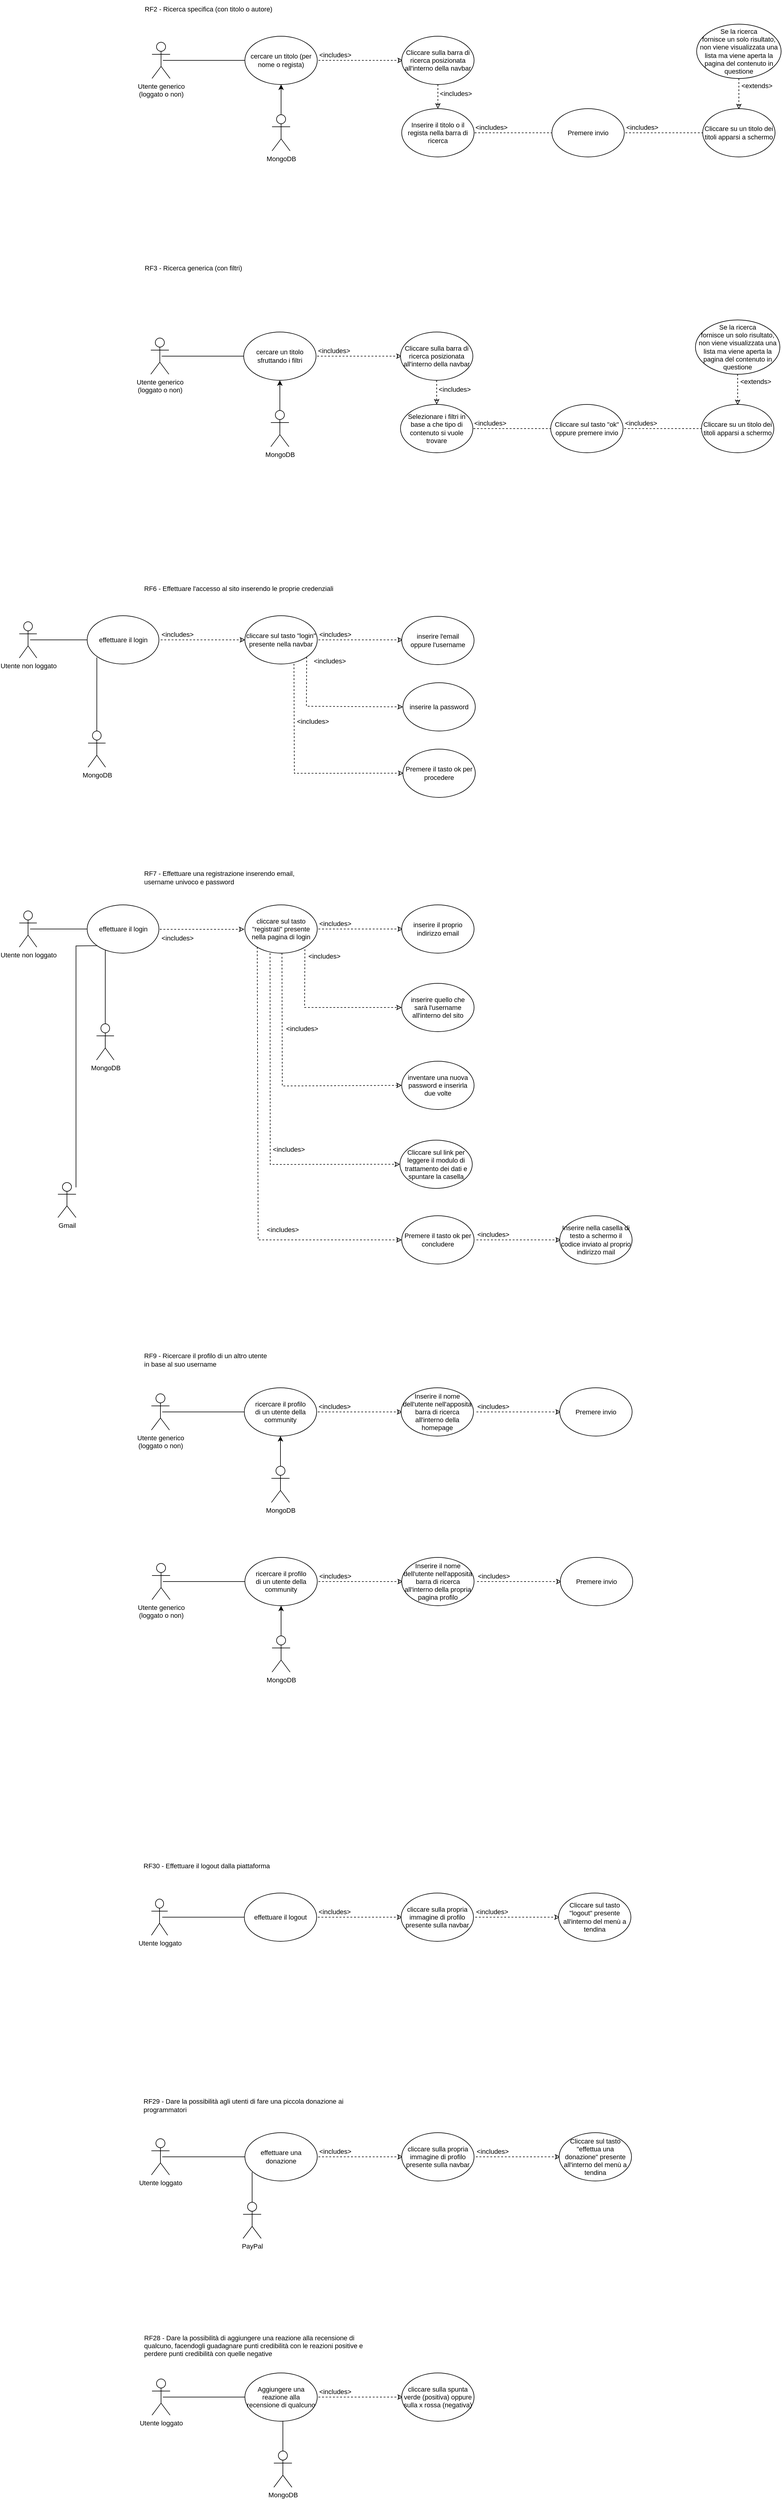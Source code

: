 <mxfile version="20.6.0" type="github">
  <diagram id="BzaeHkW2IxcMUpIrxkIE" name="Pagina-1">
    <mxGraphModel dx="3036" dy="794" grid="1" gridSize="10" guides="1" tooltips="1" connect="1" arrows="1" fold="1" page="1" pageScale="1" pageWidth="827" pageHeight="1169" math="0" shadow="0">
      <root>
        <mxCell id="0" />
        <mxCell id="1" parent="0" />
        <mxCell id="rFBbNZWab7Lw2liJQ4J3-1" value="Utente generico&lt;br&gt;(loggato o non)" style="shape=umlActor;verticalLabelPosition=bottom;verticalAlign=top;html=1;outlineConnect=0;fontSize=11;" parent="1" vertex="1">
          <mxGeometry x="-666" y="280" width="30" height="60" as="geometry" />
        </mxCell>
        <mxCell id="rFBbNZWab7Lw2liJQ4J3-2" value="RF2 - Ricerca specifica (con titolo o autore)" style="text;html=1;strokeColor=none;fillColor=none;align=left;verticalAlign=middle;whiteSpace=wrap;rounded=0;fontSize=11;" parent="1" vertex="1">
          <mxGeometry x="-680" y="210" width="280" height="30" as="geometry" />
        </mxCell>
        <mxCell id="rFBbNZWab7Lw2liJQ4J3-3" value="cercare un titolo (per nome o regista)" style="ellipse;whiteSpace=wrap;html=1;fontSize=11;" parent="1" vertex="1">
          <mxGeometry x="-512" y="270" width="120" height="80" as="geometry" />
        </mxCell>
        <mxCell id="rFBbNZWab7Lw2liJQ4J3-4" value="" style="endArrow=classic;dashed=1;html=1;rounded=0;fontSize=11;endFill=0;exitX=0.5;exitY=0.5;exitDx=0;exitDy=0;exitPerimeter=0;" parent="1" edge="1">
          <mxGeometry width="50" height="50" relative="1" as="geometry">
            <mxPoint x="-390" y="310" as="sourcePoint" />
            <mxPoint x="-250" y="310" as="targetPoint" />
          </mxGeometry>
        </mxCell>
        <mxCell id="rFBbNZWab7Lw2liJQ4J3-5" value="" style="endArrow=none;html=1;rounded=0;fontSize=11;entryX=0;entryY=0.5;entryDx=0;entryDy=0;endFill=0;" parent="1" target="rFBbNZWab7Lw2liJQ4J3-3" edge="1">
          <mxGeometry width="50" height="50" relative="1" as="geometry">
            <mxPoint x="-648" y="310" as="sourcePoint" />
            <mxPoint x="-528" y="310" as="targetPoint" />
          </mxGeometry>
        </mxCell>
        <mxCell id="rFBbNZWab7Lw2liJQ4J3-6" value="&amp;lt;includes&amp;gt;" style="text;html=1;strokeColor=none;fillColor=none;align=center;verticalAlign=middle;whiteSpace=wrap;rounded=0;fontSize=11;" parent="1" vertex="1">
          <mxGeometry x="-392" y="286" width="60" height="30" as="geometry" />
        </mxCell>
        <mxCell id="rFBbNZWab7Lw2liJQ4J3-7" value="Inserire il titolo o il regista nella barra di ricerca" style="ellipse;whiteSpace=wrap;html=1;fontSize=11;" parent="1" vertex="1">
          <mxGeometry x="-252" y="390" width="120" height="80" as="geometry" />
        </mxCell>
        <mxCell id="rFBbNZWab7Lw2liJQ4J3-9" value="RF3 - Ricerca generica (con filtri)" style="text;html=1;strokeColor=none;fillColor=none;align=left;verticalAlign=middle;whiteSpace=wrap;rounded=0;fontSize=11;" parent="1" vertex="1">
          <mxGeometry x="-680" y="639" width="280" height="30" as="geometry" />
        </mxCell>
        <mxCell id="rFBbNZWab7Lw2liJQ4J3-15" value="" style="endArrow=classic;dashed=1;html=1;rounded=0;fontSize=11;endFill=0;" parent="1" edge="1">
          <mxGeometry width="50" height="50" relative="1" as="geometry">
            <mxPoint x="307" y="340" as="sourcePoint" />
            <mxPoint x="307" y="391" as="targetPoint" />
          </mxGeometry>
        </mxCell>
        <mxCell id="rFBbNZWab7Lw2liJQ4J3-16" value="&amp;lt;extends&amp;gt;" style="text;html=1;strokeColor=none;fillColor=none;align=center;verticalAlign=middle;whiteSpace=wrap;rounded=0;fontSize=11;" parent="1" vertex="1">
          <mxGeometry x="307" y="337" width="60" height="30" as="geometry" />
        </mxCell>
        <mxCell id="rFBbNZWab7Lw2liJQ4J3-17" value="Se la ricerca&lt;br&gt;fornisce un solo risultato, non viene visualizzata una lista ma viene aperta la pagina del contenuto in&lt;br&gt;questione" style="ellipse;whiteSpace=wrap;html=1;fontSize=11;" parent="1" vertex="1">
          <mxGeometry x="237" y="250" width="140" height="90" as="geometry" />
        </mxCell>
        <mxCell id="uzrmkmoLNCfaZ5QYGX5--1" value="Utente non loggato" style="shape=umlActor;verticalLabelPosition=bottom;verticalAlign=top;html=1;outlineConnect=0;fontSize=11;" parent="1" vertex="1">
          <mxGeometry x="-886" y="1240" width="29" height="60" as="geometry" />
        </mxCell>
        <mxCell id="uzrmkmoLNCfaZ5QYGX5--2" value="RF6 - Effettuare l&#39;accesso al sito inserendo le proprie credenziali" style="text;html=1;strokeColor=none;fillColor=none;align=left;verticalAlign=middle;whiteSpace=wrap;rounded=0;fontSize=11;" parent="1" vertex="1">
          <mxGeometry x="-681" y="1170" width="381" height="30" as="geometry" />
        </mxCell>
        <mxCell id="uzrmkmoLNCfaZ5QYGX5--3" value="cliccare sul tasto &quot;login&quot; presente nella navbar" style="ellipse;whiteSpace=wrap;html=1;fontSize=11;" parent="1" vertex="1">
          <mxGeometry x="-512" y="1230" width="120" height="80" as="geometry" />
        </mxCell>
        <mxCell id="uzrmkmoLNCfaZ5QYGX5--4" value="" style="endArrow=classic;dashed=1;html=1;rounded=0;fontSize=11;endFill=0;exitX=0.5;exitY=0.5;exitDx=0;exitDy=0;exitPerimeter=0;" parent="1" edge="1">
          <mxGeometry width="50" height="50" relative="1" as="geometry">
            <mxPoint x="-390" y="1270.0" as="sourcePoint" />
            <mxPoint x="-250" y="1270.0" as="targetPoint" />
          </mxGeometry>
        </mxCell>
        <mxCell id="uzrmkmoLNCfaZ5QYGX5--5" value="" style="endArrow=none;html=1;rounded=0;fontSize=11;entryX=0;entryY=0.5;entryDx=0;entryDy=0;endFill=0;startArrow=none;" parent="1" edge="1" source="DiBtjp3Jt3tIyl4qhVfu-1">
          <mxGeometry width="50" height="50" relative="1" as="geometry">
            <mxPoint x="-868" y="1270.0" as="sourcePoint" />
            <mxPoint x="-732.0" y="1270" as="targetPoint" />
          </mxGeometry>
        </mxCell>
        <mxCell id="uzrmkmoLNCfaZ5QYGX5--6" value="&amp;lt;includes&amp;gt;" style="text;html=1;strokeColor=none;fillColor=none;align=center;verticalAlign=middle;whiteSpace=wrap;rounded=0;fontSize=11;" parent="1" vertex="1">
          <mxGeometry x="-392" y="1246" width="60" height="30" as="geometry" />
        </mxCell>
        <mxCell id="uzrmkmoLNCfaZ5QYGX5--7" value="inserire l&#39;email&lt;br&gt;oppure l&#39;username" style="ellipse;whiteSpace=wrap;html=1;fontSize=11;" parent="1" vertex="1">
          <mxGeometry x="-252" y="1231" width="120" height="80" as="geometry" />
        </mxCell>
        <mxCell id="uzrmkmoLNCfaZ5QYGX5--11" value="" style="endArrow=classic;dashed=1;html=1;rounded=0;fontSize=11;endFill=0;exitX=1;exitY=1;exitDx=0;exitDy=0;entryX=0;entryY=0.5;entryDx=0;entryDy=0;" parent="1" source="uzrmkmoLNCfaZ5QYGX5--3" target="uzrmkmoLNCfaZ5QYGX5--13" edge="1">
          <mxGeometry width="50" height="50" relative="1" as="geometry">
            <mxPoint x="-420" y="1364.0" as="sourcePoint" />
            <mxPoint x="-280" y="1364.0" as="targetPoint" />
            <Array as="points">
              <mxPoint x="-410" y="1380" />
            </Array>
          </mxGeometry>
        </mxCell>
        <mxCell id="uzrmkmoLNCfaZ5QYGX5--12" value="&amp;lt;includes&amp;gt;" style="text;html=1;strokeColor=none;fillColor=none;align=center;verticalAlign=middle;whiteSpace=wrap;rounded=0;fontSize=11;" parent="1" vertex="1">
          <mxGeometry x="-401" y="1290" width="60" height="30" as="geometry" />
        </mxCell>
        <mxCell id="uzrmkmoLNCfaZ5QYGX5--13" value="inserire la password" style="ellipse;whiteSpace=wrap;html=1;fontSize=11;" parent="1" vertex="1">
          <mxGeometry x="-250" y="1341" width="120" height="80" as="geometry" />
        </mxCell>
        <mxCell id="uzrmkmoLNCfaZ5QYGX5--16" value="RF7 - Effettuare una registrazione inserendo email, username univoco e password" style="text;html=1;strokeColor=none;fillColor=none;align=left;verticalAlign=middle;whiteSpace=wrap;rounded=0;fontSize=11;" parent="1" vertex="1">
          <mxGeometry x="-681" y="1649" width="272" height="30" as="geometry" />
        </mxCell>
        <mxCell id="uzrmkmoLNCfaZ5QYGX5--17" value="cliccare sul tasto &quot;registrati&quot; presente nella pagina di login" style="ellipse;whiteSpace=wrap;html=1;fontSize=11;" parent="1" vertex="1">
          <mxGeometry x="-512" y="1709" width="120" height="80" as="geometry" />
        </mxCell>
        <mxCell id="uzrmkmoLNCfaZ5QYGX5--18" value="" style="endArrow=classic;dashed=1;html=1;rounded=0;fontSize=11;endFill=0;exitX=0.5;exitY=0.5;exitDx=0;exitDy=0;exitPerimeter=0;" parent="1" edge="1">
          <mxGeometry width="50" height="50" relative="1" as="geometry">
            <mxPoint x="-390" y="1749.0" as="sourcePoint" />
            <mxPoint x="-250" y="1749.0" as="targetPoint" />
          </mxGeometry>
        </mxCell>
        <mxCell id="uzrmkmoLNCfaZ5QYGX5--20" value="&amp;lt;includes&amp;gt;" style="text;html=1;strokeColor=none;fillColor=none;align=center;verticalAlign=middle;whiteSpace=wrap;rounded=0;fontSize=11;" parent="1" vertex="1">
          <mxGeometry x="-392" y="1725" width="60" height="30" as="geometry" />
        </mxCell>
        <mxCell id="uzrmkmoLNCfaZ5QYGX5--21" value="inserire il proprio&lt;br&gt;indirizzo email" style="ellipse;whiteSpace=wrap;html=1;fontSize=11;" parent="1" vertex="1">
          <mxGeometry x="-252" y="1709" width="120" height="80" as="geometry" />
        </mxCell>
        <mxCell id="uzrmkmoLNCfaZ5QYGX5--22" value="" style="endArrow=classic;dashed=1;html=1;rounded=0;fontSize=11;endFill=0;exitX=0.829;exitY=0.921;exitDx=0;exitDy=0;entryX=0;entryY=0.5;entryDx=0;entryDy=0;exitPerimeter=0;" parent="1" source="uzrmkmoLNCfaZ5QYGX5--17" target="uzrmkmoLNCfaZ5QYGX5--24" edge="1">
          <mxGeometry width="50" height="50" relative="1" as="geometry">
            <mxPoint x="-420" y="1843.0" as="sourcePoint" />
            <mxPoint x="-280" y="1843.0" as="targetPoint" />
            <Array as="points">
              <mxPoint x="-413" y="1879" />
            </Array>
          </mxGeometry>
        </mxCell>
        <mxCell id="uzrmkmoLNCfaZ5QYGX5--23" value="&amp;lt;includes&amp;gt;" style="text;html=1;strokeColor=none;fillColor=none;align=center;verticalAlign=middle;whiteSpace=wrap;rounded=0;fontSize=11;" parent="1" vertex="1">
          <mxGeometry x="-410" y="1779" width="60" height="30" as="geometry" />
        </mxCell>
        <mxCell id="uzrmkmoLNCfaZ5QYGX5--24" value="inserire quello che&lt;br&gt;sarà l&#39;username&lt;br&gt;all&#39;interno del sito" style="ellipse;whiteSpace=wrap;html=1;fontSize=11;" parent="1" vertex="1">
          <mxGeometry x="-252" y="1839" width="120" height="80" as="geometry" />
        </mxCell>
        <mxCell id="uzrmkmoLNCfaZ5QYGX5--26" value="" style="endArrow=classic;dashed=1;html=1;rounded=0;fontSize=11;endFill=0;exitX=0.829;exitY=0.921;exitDx=0;exitDy=0;exitPerimeter=0;entryX=0;entryY=0.5;entryDx=0;entryDy=0;" parent="1" target="uzrmkmoLNCfaZ5QYGX5--28" edge="1">
          <mxGeometry width="50" height="50" relative="1" as="geometry">
            <mxPoint x="-450.52" y="1789.0" as="sourcePoint" />
            <mxPoint x="-252" y="2025" as="targetPoint" />
            <Array as="points">
              <mxPoint x="-450" y="2009" />
            </Array>
          </mxGeometry>
        </mxCell>
        <mxCell id="uzrmkmoLNCfaZ5QYGX5--27" value="&amp;lt;includes&amp;gt;" style="text;html=1;strokeColor=none;fillColor=none;align=center;verticalAlign=middle;whiteSpace=wrap;rounded=0;fontSize=11;" parent="1" vertex="1">
          <mxGeometry x="-447" y="1899" width="60" height="30" as="geometry" />
        </mxCell>
        <mxCell id="uzrmkmoLNCfaZ5QYGX5--28" value="inventare una nuova&lt;br&gt;password e inserirla&lt;br&gt;due volte" style="ellipse;whiteSpace=wrap;html=1;fontSize=11;" parent="1" vertex="1">
          <mxGeometry x="-252" y="1968" width="120" height="80" as="geometry" />
        </mxCell>
        <mxCell id="uzrmkmoLNCfaZ5QYGX5--29" value="" style="endArrow=classic;dashed=1;html=1;rounded=0;fontSize=11;endFill=0;exitX=0.829;exitY=0.921;exitDx=0;exitDy=0;exitPerimeter=0;entryX=0;entryY=0.5;entryDx=0;entryDy=0;" parent="1" target="uzrmkmoLNCfaZ5QYGX5--31" edge="1">
          <mxGeometry width="50" height="50" relative="1" as="geometry">
            <mxPoint x="-491.52" y="1779.0" as="sourcePoint" />
            <mxPoint x="-252" y="2145" as="targetPoint" />
            <Array as="points">
              <mxPoint x="-490" y="2264" />
            </Array>
          </mxGeometry>
        </mxCell>
        <mxCell id="uzrmkmoLNCfaZ5QYGX5--30" value="&amp;lt;includes&amp;gt;" style="text;html=1;strokeColor=none;fillColor=none;align=center;verticalAlign=middle;whiteSpace=wrap;rounded=0;fontSize=11;" parent="1" vertex="1">
          <mxGeometry x="-479" y="2232" width="60" height="30" as="geometry" />
        </mxCell>
        <mxCell id="uzrmkmoLNCfaZ5QYGX5--31" value="Premere il tasto ok per concludere" style="ellipse;whiteSpace=wrap;html=1;fontSize=11;" parent="1" vertex="1">
          <mxGeometry x="-252" y="2224" width="120" height="80" as="geometry" />
        </mxCell>
        <mxCell id="uzrmkmoLNCfaZ5QYGX5--78" value="Utente generico&lt;br&gt;(loggato o non)" style="shape=umlActor;verticalLabelPosition=bottom;verticalAlign=top;html=1;outlineConnect=0;fontSize=11;" parent="1" vertex="1">
          <mxGeometry x="-667" y="2519" width="30" height="60" as="geometry" />
        </mxCell>
        <mxCell id="uzrmkmoLNCfaZ5QYGX5--79" value="RF9 - Ricercare il profilo di un altro utente&lt;br&gt;in base al suo username" style="text;html=1;strokeColor=none;fillColor=none;align=left;verticalAlign=middle;whiteSpace=wrap;rounded=0;fontSize=11;" parent="1" vertex="1">
          <mxGeometry x="-681" y="2448" width="280" height="30" as="geometry" />
        </mxCell>
        <mxCell id="uzrmkmoLNCfaZ5QYGX5--80" value="ricercare il profilo&lt;br&gt;di un utente della&lt;br&gt;community" style="ellipse;whiteSpace=wrap;html=1;fontSize=11;" parent="1" vertex="1">
          <mxGeometry x="-513" y="2509" width="120" height="80" as="geometry" />
        </mxCell>
        <mxCell id="uzrmkmoLNCfaZ5QYGX5--81" value="" style="endArrow=classic;dashed=1;html=1;rounded=0;fontSize=11;endFill=0;exitX=0.5;exitY=0.5;exitDx=0;exitDy=0;exitPerimeter=0;" parent="1" edge="1">
          <mxGeometry width="50" height="50" relative="1" as="geometry">
            <mxPoint x="-391" y="2549" as="sourcePoint" />
            <mxPoint x="-251" y="2549" as="targetPoint" />
          </mxGeometry>
        </mxCell>
        <mxCell id="uzrmkmoLNCfaZ5QYGX5--82" value="" style="endArrow=none;html=1;rounded=0;fontSize=11;entryX=0;entryY=0.5;entryDx=0;entryDy=0;endFill=0;" parent="1" target="uzrmkmoLNCfaZ5QYGX5--80" edge="1">
          <mxGeometry width="50" height="50" relative="1" as="geometry">
            <mxPoint x="-649" y="2549" as="sourcePoint" />
            <mxPoint x="-529" y="2549" as="targetPoint" />
          </mxGeometry>
        </mxCell>
        <mxCell id="uzrmkmoLNCfaZ5QYGX5--83" value="&amp;lt;includes&amp;gt;" style="text;html=1;strokeColor=none;fillColor=none;align=center;verticalAlign=middle;whiteSpace=wrap;rounded=0;fontSize=11;" parent="1" vertex="1">
          <mxGeometry x="-393" y="2525" width="60" height="30" as="geometry" />
        </mxCell>
        <mxCell id="uzrmkmoLNCfaZ5QYGX5--84" value="Inserire il nome&lt;br&gt;dell&#39;utente nell&#39;apposita barra di ricerca all&#39;interno della homepage" style="ellipse;whiteSpace=wrap;html=1;fontSize=11;" parent="1" vertex="1">
          <mxGeometry x="-253" y="2509" width="120" height="80" as="geometry" />
        </mxCell>
        <mxCell id="C8PdjClwqBsb0L9fgQ4Y-1" value="Utente loggato" style="shape=umlActor;verticalLabelPosition=bottom;verticalAlign=top;html=1;outlineConnect=0;fontSize=11;" parent="1" vertex="1">
          <mxGeometry x="-667" y="3356" width="27" height="60" as="geometry" />
        </mxCell>
        <mxCell id="C8PdjClwqBsb0L9fgQ4Y-2" value="RF30 - Effettuare il logout dalla piattaforma" style="text;html=1;strokeColor=none;fillColor=none;align=left;verticalAlign=middle;whiteSpace=wrap;rounded=0;fontSize=11;" parent="1" vertex="1">
          <mxGeometry x="-682" y="3286" width="381" height="30" as="geometry" />
        </mxCell>
        <mxCell id="C8PdjClwqBsb0L9fgQ4Y-3" value="effettuare il logout" style="ellipse;whiteSpace=wrap;html=1;fontSize=11;" parent="1" vertex="1">
          <mxGeometry x="-513" y="3346" width="120" height="80" as="geometry" />
        </mxCell>
        <mxCell id="C8PdjClwqBsb0L9fgQ4Y-4" value="" style="endArrow=classic;dashed=1;html=1;rounded=0;fontSize=11;endFill=0;exitX=0.5;exitY=0.5;exitDx=0;exitDy=0;exitPerimeter=0;" parent="1" edge="1">
          <mxGeometry width="50" height="50" relative="1" as="geometry">
            <mxPoint x="-391" y="3386" as="sourcePoint" />
            <mxPoint x="-251" y="3386" as="targetPoint" />
          </mxGeometry>
        </mxCell>
        <mxCell id="C8PdjClwqBsb0L9fgQ4Y-5" value="" style="endArrow=none;html=1;rounded=0;fontSize=11;entryX=0;entryY=0.5;entryDx=0;entryDy=0;endFill=0;" parent="1" target="C8PdjClwqBsb0L9fgQ4Y-3" edge="1">
          <mxGeometry width="50" height="50" relative="1" as="geometry">
            <mxPoint x="-649" y="3386" as="sourcePoint" />
            <mxPoint x="-529" y="3386" as="targetPoint" />
          </mxGeometry>
        </mxCell>
        <mxCell id="C8PdjClwqBsb0L9fgQ4Y-6" value="&amp;lt;includes&amp;gt;" style="text;html=1;strokeColor=none;fillColor=none;align=center;verticalAlign=middle;whiteSpace=wrap;rounded=0;fontSize=11;" parent="1" vertex="1">
          <mxGeometry x="-393" y="3362" width="60" height="30" as="geometry" />
        </mxCell>
        <mxCell id="C8PdjClwqBsb0L9fgQ4Y-7" value="cliccare sulla propria immagine di profilo presente sulla navbar" style="ellipse;whiteSpace=wrap;html=1;fontSize=11;" parent="1" vertex="1">
          <mxGeometry x="-253" y="3346" width="120" height="80" as="geometry" />
        </mxCell>
        <mxCell id="C8PdjClwqBsb0L9fgQ4Y-11" value="Utente loggato" style="shape=umlActor;verticalLabelPosition=bottom;verticalAlign=top;html=1;outlineConnect=0;fontSize=11;" parent="1" vertex="1">
          <mxGeometry x="-667" y="3753" width="30" height="60" as="geometry" />
        </mxCell>
        <mxCell id="C8PdjClwqBsb0L9fgQ4Y-12" value="RF29 - Dare la possibilità agli utenti di fare una piccola donazione ai programmatori" style="text;html=1;strokeColor=none;fillColor=none;align=left;verticalAlign=middle;whiteSpace=wrap;rounded=0;fontSize=11;" parent="1" vertex="1">
          <mxGeometry x="-682" y="3683" width="381" height="30" as="geometry" />
        </mxCell>
        <mxCell id="C8PdjClwqBsb0L9fgQ4Y-15" value="" style="endArrow=none;html=1;rounded=0;fontSize=11;entryX=0;entryY=0.5;entryDx=0;entryDy=0;endFill=0;" parent="1" edge="1">
          <mxGeometry width="50" height="50" relative="1" as="geometry">
            <mxPoint x="-649" y="3783" as="sourcePoint" />
            <mxPoint x="-513.0" y="3783" as="targetPoint" />
          </mxGeometry>
        </mxCell>
        <mxCell id="C8PdjClwqBsb0L9fgQ4Y-21" value="Utente loggato" style="shape=umlActor;verticalLabelPosition=bottom;verticalAlign=top;html=1;outlineConnect=0;fontSize=11;" parent="1" vertex="1">
          <mxGeometry x="-666" y="4151" width="30" height="60" as="geometry" />
        </mxCell>
        <mxCell id="C8PdjClwqBsb0L9fgQ4Y-22" value="RF28 - Dare la possibilità di aggiungere una reazione alla recensione di qualcuno, facendogli guadagnare punti credibilità con le reazioni positive e perdere punti credibilità con quelle negative" style="text;html=1;strokeColor=none;fillColor=none;align=left;verticalAlign=middle;whiteSpace=wrap;rounded=0;fontSize=11;" parent="1" vertex="1">
          <mxGeometry x="-681" y="4081" width="381" height="30" as="geometry" />
        </mxCell>
        <mxCell id="C8PdjClwqBsb0L9fgQ4Y-23" value="Aggiungere una reazione alla recensione di qualcuno" style="ellipse;whiteSpace=wrap;html=1;fontSize=11;" parent="1" vertex="1">
          <mxGeometry x="-512" y="4141" width="120" height="80" as="geometry" />
        </mxCell>
        <mxCell id="C8PdjClwqBsb0L9fgQ4Y-24" value="" style="endArrow=classic;dashed=1;html=1;rounded=0;fontSize=11;endFill=0;exitX=0.5;exitY=0.5;exitDx=0;exitDy=0;exitPerimeter=0;" parent="1" edge="1">
          <mxGeometry width="50" height="50" relative="1" as="geometry">
            <mxPoint x="-390" y="4181" as="sourcePoint" />
            <mxPoint x="-250" y="4181" as="targetPoint" />
          </mxGeometry>
        </mxCell>
        <mxCell id="C8PdjClwqBsb0L9fgQ4Y-25" value="" style="endArrow=none;html=1;rounded=0;fontSize=11;entryX=0;entryY=0.5;entryDx=0;entryDy=0;endFill=0;" parent="1" target="C8PdjClwqBsb0L9fgQ4Y-23" edge="1">
          <mxGeometry width="50" height="50" relative="1" as="geometry">
            <mxPoint x="-648" y="4181" as="sourcePoint" />
            <mxPoint x="-528" y="4181" as="targetPoint" />
          </mxGeometry>
        </mxCell>
        <mxCell id="C8PdjClwqBsb0L9fgQ4Y-26" value="&amp;lt;includes&amp;gt;" style="text;html=1;strokeColor=none;fillColor=none;align=center;verticalAlign=middle;whiteSpace=wrap;rounded=0;fontSize=11;" parent="1" vertex="1">
          <mxGeometry x="-392" y="4157" width="60" height="30" as="geometry" />
        </mxCell>
        <mxCell id="C8PdjClwqBsb0L9fgQ4Y-27" value="cliccare sulla spunta verde (positiva) oppure sulla x rossa (negativa)" style="ellipse;whiteSpace=wrap;html=1;fontSize=11;" parent="1" vertex="1">
          <mxGeometry x="-252" y="4141" width="120" height="80" as="geometry" />
        </mxCell>
        <mxCell id="C8PdjClwqBsb0L9fgQ4Y-31" value="MongoDB" style="shape=umlActor;verticalLabelPosition=bottom;verticalAlign=top;html=1;outlineConnect=0;fontSize=11;" parent="1" vertex="1">
          <mxGeometry x="-467" y="400" width="30" height="60" as="geometry" />
        </mxCell>
        <mxCell id="C8PdjClwqBsb0L9fgQ4Y-32" value="" style="endArrow=classic;html=1;rounded=0;fontSize=11;entryX=0.5;entryY=1;entryDx=0;entryDy=0;exitX=0.5;exitY=0;exitDx=0;exitDy=0;exitPerimeter=0;" parent="1" source="C8PdjClwqBsb0L9fgQ4Y-31" target="rFBbNZWab7Lw2liJQ4J3-3" edge="1">
          <mxGeometry width="50" height="50" relative="1" as="geometry">
            <mxPoint x="-478" y="440" as="sourcePoint" />
            <mxPoint x="-620" y="440" as="targetPoint" />
          </mxGeometry>
        </mxCell>
        <mxCell id="C8PdjClwqBsb0L9fgQ4Y-37" value="MongoDB" style="shape=umlActor;verticalLabelPosition=bottom;verticalAlign=top;html=1;outlineConnect=0;fontSize=11;" parent="1" vertex="1">
          <mxGeometry x="-772" y="1421" width="29" height="60" as="geometry" />
        </mxCell>
        <mxCell id="C8PdjClwqBsb0L9fgQ4Y-38" value="" style="endArrow=none;html=1;rounded=0;fontSize=11;entryX=0;entryY=1;entryDx=0;entryDy=0;exitX=0.5;exitY=0;exitDx=0;exitDy=0;exitPerimeter=0;endFill=0;" parent="1" source="C8PdjClwqBsb0L9fgQ4Y-37" edge="1">
          <mxGeometry width="50" height="50" relative="1" as="geometry">
            <mxPoint x="-782" y="1479" as="sourcePoint" />
            <mxPoint x="-757.426" y="1299.284" as="targetPoint" />
          </mxGeometry>
        </mxCell>
        <mxCell id="C8PdjClwqBsb0L9fgQ4Y-42" value="MongoDB" style="shape=umlActor;verticalLabelPosition=bottom;verticalAlign=top;html=1;outlineConnect=0;fontSize=11;" parent="1" vertex="1">
          <mxGeometry x="-468" y="2639" width="30" height="60" as="geometry" />
        </mxCell>
        <mxCell id="C8PdjClwqBsb0L9fgQ4Y-43" value="" style="endArrow=classic;html=1;rounded=0;fontSize=11;entryX=0.5;entryY=1;entryDx=0;entryDy=0;exitX=0.5;exitY=0;exitDx=0;exitDy=0;exitPerimeter=0;" parent="1" source="C8PdjClwqBsb0L9fgQ4Y-42" edge="1">
          <mxGeometry width="50" height="50" relative="1" as="geometry">
            <mxPoint x="-479" y="2679" as="sourcePoint" />
            <mxPoint x="-453" y="2589" as="targetPoint" />
          </mxGeometry>
        </mxCell>
        <mxCell id="C8PdjClwqBsb0L9fgQ4Y-44" value="PayPal" style="shape=umlActor;verticalLabelPosition=bottom;verticalAlign=top;html=1;outlineConnect=0;fontSize=11;" parent="1" vertex="1">
          <mxGeometry x="-515" y="3858.2" width="30" height="60" as="geometry" />
        </mxCell>
        <mxCell id="C8PdjClwqBsb0L9fgQ4Y-45" value="" style="endArrow=none;html=1;rounded=0;fontSize=11;entryX=0.5;entryY=1;entryDx=0;entryDy=0;exitX=0.5;exitY=0;exitDx=0;exitDy=0;exitPerimeter=0;endFill=0;" parent="1" source="C8PdjClwqBsb0L9fgQ4Y-44" edge="1">
          <mxGeometry width="50" height="50" relative="1" as="geometry">
            <mxPoint x="-526" y="3898.2" as="sourcePoint" />
            <mxPoint x="-500" y="3808.2" as="targetPoint" />
          </mxGeometry>
        </mxCell>
        <mxCell id="C8PdjClwqBsb0L9fgQ4Y-46" value="MongoDB" style="shape=umlActor;verticalLabelPosition=bottom;verticalAlign=top;html=1;outlineConnect=0;fontSize=11;" parent="1" vertex="1">
          <mxGeometry x="-464" y="4270.41" width="30" height="60" as="geometry" />
        </mxCell>
        <mxCell id="C8PdjClwqBsb0L9fgQ4Y-47" value="" style="endArrow=none;html=1;rounded=0;fontSize=11;entryX=0.5;entryY=1;entryDx=0;entryDy=0;exitX=0.5;exitY=0;exitDx=0;exitDy=0;exitPerimeter=0;endFill=0;" parent="1" source="C8PdjClwqBsb0L9fgQ4Y-46" edge="1">
          <mxGeometry width="50" height="50" relative="1" as="geometry">
            <mxPoint x="-475" y="4310.41" as="sourcePoint" />
            <mxPoint x="-449" y="4220.41" as="targetPoint" />
          </mxGeometry>
        </mxCell>
        <mxCell id="nuLkHb1vCM5k8XnKJxcg-2" value="" style="endArrow=classic;dashed=1;html=1;rounded=0;fontSize=11;endFill=0;exitX=0.5;exitY=0.5;exitDx=0;exitDy=0;exitPerimeter=0;" parent="1" edge="1">
          <mxGeometry width="50" height="50" relative="1" as="geometry">
            <mxPoint x="-131" y="430" as="sourcePoint" />
            <mxPoint x="9" y="430" as="targetPoint" />
          </mxGeometry>
        </mxCell>
        <mxCell id="nuLkHb1vCM5k8XnKJxcg-3" value="&amp;lt;includes&amp;gt;" style="text;html=1;strokeColor=none;fillColor=none;align=center;verticalAlign=middle;whiteSpace=wrap;rounded=0;fontSize=11;" parent="1" vertex="1">
          <mxGeometry x="-133" y="406" width="60" height="30" as="geometry" />
        </mxCell>
        <mxCell id="nuLkHb1vCM5k8XnKJxcg-4" value="Premere invio" style="ellipse;whiteSpace=wrap;html=1;fontSize=11;" parent="1" vertex="1">
          <mxGeometry x="-3" y="390" width="120" height="80" as="geometry" />
        </mxCell>
        <mxCell id="nuLkHb1vCM5k8XnKJxcg-5" value="Cliccare sulla barra di ricerca posizionata all&#39;interno della navbar" style="ellipse;whiteSpace=wrap;html=1;fontSize=11;" parent="1" vertex="1">
          <mxGeometry x="-252" y="270" width="120" height="80" as="geometry" />
        </mxCell>
        <mxCell id="nuLkHb1vCM5k8XnKJxcg-6" value="" style="endArrow=classic;dashed=1;html=1;rounded=0;fontSize=11;endFill=0;exitX=0.5;exitY=1;exitDx=0;exitDy=0;entryX=0.5;entryY=0;entryDx=0;entryDy=0;" parent="1" source="nuLkHb1vCM5k8XnKJxcg-5" target="rFBbNZWab7Lw2liJQ4J3-7" edge="1">
          <mxGeometry width="50" height="50" relative="1" as="geometry">
            <mxPoint x="-127" y="309" as="sourcePoint" />
            <mxPoint x="13" y="309" as="targetPoint" />
          </mxGeometry>
        </mxCell>
        <mxCell id="nuLkHb1vCM5k8XnKJxcg-7" value="&amp;lt;includes&amp;gt;" style="text;html=1;strokeColor=none;fillColor=none;align=center;verticalAlign=middle;whiteSpace=wrap;rounded=0;fontSize=11;" parent="1" vertex="1">
          <mxGeometry x="-192" y="350" width="60" height="30" as="geometry" />
        </mxCell>
        <mxCell id="nuLkHb1vCM5k8XnKJxcg-8" value="" style="endArrow=classic;dashed=1;html=1;rounded=0;fontSize=11;endFill=0;exitX=0.5;exitY=0.5;exitDx=0;exitDy=0;exitPerimeter=0;" parent="1" edge="1">
          <mxGeometry width="50" height="50" relative="1" as="geometry">
            <mxPoint x="119" y="430" as="sourcePoint" />
            <mxPoint x="259" y="430" as="targetPoint" />
          </mxGeometry>
        </mxCell>
        <mxCell id="nuLkHb1vCM5k8XnKJxcg-9" value="&amp;lt;includes&amp;gt;" style="text;html=1;strokeColor=none;fillColor=none;align=center;verticalAlign=middle;whiteSpace=wrap;rounded=0;fontSize=11;" parent="1" vertex="1">
          <mxGeometry x="117" y="406" width="60" height="30" as="geometry" />
        </mxCell>
        <mxCell id="nuLkHb1vCM5k8XnKJxcg-10" value="Cliccare su un titolo dei titoli apparsi a schermo" style="ellipse;whiteSpace=wrap;html=1;fontSize=11;" parent="1" vertex="1">
          <mxGeometry x="247" y="390" width="120" height="80" as="geometry" />
        </mxCell>
        <mxCell id="nuLkHb1vCM5k8XnKJxcg-11" value="Utente generico&lt;br&gt;(loggato o non)" style="shape=umlActor;verticalLabelPosition=bottom;verticalAlign=top;html=1;outlineConnect=0;fontSize=11;" parent="1" vertex="1">
          <mxGeometry x="-668" y="770" width="30" height="60" as="geometry" />
        </mxCell>
        <mxCell id="nuLkHb1vCM5k8XnKJxcg-13" value="cercare un titolo sfruttando i filtri" style="ellipse;whiteSpace=wrap;html=1;fontSize=11;" parent="1" vertex="1">
          <mxGeometry x="-514" y="760" width="120" height="80" as="geometry" />
        </mxCell>
        <mxCell id="nuLkHb1vCM5k8XnKJxcg-14" value="" style="endArrow=classic;dashed=1;html=1;rounded=0;fontSize=11;endFill=0;exitX=0.5;exitY=0.5;exitDx=0;exitDy=0;exitPerimeter=0;" parent="1" edge="1">
          <mxGeometry width="50" height="50" relative="1" as="geometry">
            <mxPoint x="-392" y="800" as="sourcePoint" />
            <mxPoint x="-252" y="800" as="targetPoint" />
          </mxGeometry>
        </mxCell>
        <mxCell id="nuLkHb1vCM5k8XnKJxcg-15" value="" style="endArrow=none;html=1;rounded=0;fontSize=11;entryX=0;entryY=0.5;entryDx=0;entryDy=0;endFill=0;" parent="1" target="nuLkHb1vCM5k8XnKJxcg-13" edge="1">
          <mxGeometry width="50" height="50" relative="1" as="geometry">
            <mxPoint x="-650" y="800" as="sourcePoint" />
            <mxPoint x="-530" y="800" as="targetPoint" />
          </mxGeometry>
        </mxCell>
        <mxCell id="nuLkHb1vCM5k8XnKJxcg-16" value="&amp;lt;includes&amp;gt;" style="text;html=1;strokeColor=none;fillColor=none;align=center;verticalAlign=middle;whiteSpace=wrap;rounded=0;fontSize=11;" parent="1" vertex="1">
          <mxGeometry x="-394" y="776" width="60" height="30" as="geometry" />
        </mxCell>
        <mxCell id="nuLkHb1vCM5k8XnKJxcg-17" value="Selezionare i filtri in base a che tipo di contenuto si vuole trovare" style="ellipse;whiteSpace=wrap;html=1;fontSize=11;" parent="1" vertex="1">
          <mxGeometry x="-254" y="880" width="120" height="80" as="geometry" />
        </mxCell>
        <mxCell id="nuLkHb1vCM5k8XnKJxcg-18" value="" style="endArrow=classic;dashed=1;html=1;rounded=0;fontSize=11;endFill=0;" parent="1" edge="1">
          <mxGeometry width="50" height="50" relative="1" as="geometry">
            <mxPoint x="305" y="830" as="sourcePoint" />
            <mxPoint x="305" y="881" as="targetPoint" />
          </mxGeometry>
        </mxCell>
        <mxCell id="nuLkHb1vCM5k8XnKJxcg-19" value="&amp;lt;extends&amp;gt;" style="text;html=1;strokeColor=none;fillColor=none;align=center;verticalAlign=middle;whiteSpace=wrap;rounded=0;fontSize=11;" parent="1" vertex="1">
          <mxGeometry x="305" y="827" width="60" height="30" as="geometry" />
        </mxCell>
        <mxCell id="nuLkHb1vCM5k8XnKJxcg-20" value="Se la ricerca&lt;br&gt;fornisce un solo risultato, non viene visualizzata una lista ma viene aperta la pagina del contenuto in&lt;br&gt;questione" style="ellipse;whiteSpace=wrap;html=1;fontSize=11;" parent="1" vertex="1">
          <mxGeometry x="235" y="740" width="140" height="90" as="geometry" />
        </mxCell>
        <mxCell id="nuLkHb1vCM5k8XnKJxcg-21" value="MongoDB" style="shape=umlActor;verticalLabelPosition=bottom;verticalAlign=top;html=1;outlineConnect=0;fontSize=11;" parent="1" vertex="1">
          <mxGeometry x="-469" y="890" width="30" height="60" as="geometry" />
        </mxCell>
        <mxCell id="nuLkHb1vCM5k8XnKJxcg-22" value="" style="endArrow=classic;html=1;rounded=0;fontSize=11;entryX=0.5;entryY=1;entryDx=0;entryDy=0;exitX=0.5;exitY=0;exitDx=0;exitDy=0;exitPerimeter=0;" parent="1" source="nuLkHb1vCM5k8XnKJxcg-21" target="nuLkHb1vCM5k8XnKJxcg-13" edge="1">
          <mxGeometry width="50" height="50" relative="1" as="geometry">
            <mxPoint x="-480" y="930" as="sourcePoint" />
            <mxPoint x="-622" y="930" as="targetPoint" />
          </mxGeometry>
        </mxCell>
        <mxCell id="nuLkHb1vCM5k8XnKJxcg-23" value="" style="endArrow=classic;dashed=1;html=1;rounded=0;fontSize=11;endFill=0;exitX=0.5;exitY=0.5;exitDx=0;exitDy=0;exitPerimeter=0;" parent="1" edge="1">
          <mxGeometry width="50" height="50" relative="1" as="geometry">
            <mxPoint x="-133" y="920" as="sourcePoint" />
            <mxPoint x="7" y="920" as="targetPoint" />
          </mxGeometry>
        </mxCell>
        <mxCell id="nuLkHb1vCM5k8XnKJxcg-24" value="&amp;lt;includes&amp;gt;" style="text;html=1;strokeColor=none;fillColor=none;align=center;verticalAlign=middle;whiteSpace=wrap;rounded=0;fontSize=11;" parent="1" vertex="1">
          <mxGeometry x="-135" y="896" width="60" height="30" as="geometry" />
        </mxCell>
        <mxCell id="nuLkHb1vCM5k8XnKJxcg-25" value="Cliccare sul tasto &quot;ok&quot; oppure premere invio" style="ellipse;whiteSpace=wrap;html=1;fontSize=11;" parent="1" vertex="1">
          <mxGeometry x="-5" y="880" width="120" height="80" as="geometry" />
        </mxCell>
        <mxCell id="nuLkHb1vCM5k8XnKJxcg-26" value="Cliccare sulla barra di ricerca posizionata all&#39;interno della navbar" style="ellipse;whiteSpace=wrap;html=1;fontSize=11;" parent="1" vertex="1">
          <mxGeometry x="-254" y="760" width="120" height="80" as="geometry" />
        </mxCell>
        <mxCell id="nuLkHb1vCM5k8XnKJxcg-27" value="" style="endArrow=classic;dashed=1;html=1;rounded=0;fontSize=11;endFill=0;exitX=0.5;exitY=1;exitDx=0;exitDy=0;entryX=0.5;entryY=0;entryDx=0;entryDy=0;" parent="1" source="nuLkHb1vCM5k8XnKJxcg-26" target="nuLkHb1vCM5k8XnKJxcg-17" edge="1">
          <mxGeometry width="50" height="50" relative="1" as="geometry">
            <mxPoint x="-129" y="799" as="sourcePoint" />
            <mxPoint x="11" y="799" as="targetPoint" />
          </mxGeometry>
        </mxCell>
        <mxCell id="nuLkHb1vCM5k8XnKJxcg-28" value="&amp;lt;includes&amp;gt;" style="text;html=1;strokeColor=none;fillColor=none;align=center;verticalAlign=middle;whiteSpace=wrap;rounded=0;fontSize=11;" parent="1" vertex="1">
          <mxGeometry x="-194" y="840" width="60" height="30" as="geometry" />
        </mxCell>
        <mxCell id="nuLkHb1vCM5k8XnKJxcg-29" value="" style="endArrow=classic;dashed=1;html=1;rounded=0;fontSize=11;endFill=0;exitX=0.5;exitY=0.5;exitDx=0;exitDy=0;exitPerimeter=0;" parent="1" edge="1">
          <mxGeometry width="50" height="50" relative="1" as="geometry">
            <mxPoint x="117" y="920" as="sourcePoint" />
            <mxPoint x="257" y="920" as="targetPoint" />
          </mxGeometry>
        </mxCell>
        <mxCell id="nuLkHb1vCM5k8XnKJxcg-30" value="&amp;lt;includes&amp;gt;" style="text;html=1;strokeColor=none;fillColor=none;align=center;verticalAlign=middle;whiteSpace=wrap;rounded=0;fontSize=11;" parent="1" vertex="1">
          <mxGeometry x="115" y="896" width="60" height="30" as="geometry" />
        </mxCell>
        <mxCell id="nuLkHb1vCM5k8XnKJxcg-31" value="Cliccare su un titolo dei titoli apparsi a schermo" style="ellipse;whiteSpace=wrap;html=1;fontSize=11;" parent="1" vertex="1">
          <mxGeometry x="245" y="880" width="120" height="80" as="geometry" />
        </mxCell>
        <mxCell id="nuLkHb1vCM5k8XnKJxcg-32" value="Premere il tasto ok per procedere" style="ellipse;whiteSpace=wrap;html=1;fontSize=11;" parent="1" vertex="1">
          <mxGeometry x="-250" y="1451" width="120" height="80" as="geometry" />
        </mxCell>
        <mxCell id="nuLkHb1vCM5k8XnKJxcg-33" value="" style="endArrow=classic;dashed=1;html=1;rounded=0;fontSize=11;endFill=0;exitX=0.678;exitY=0.995;exitDx=0;exitDy=0;entryX=0;entryY=0.5;entryDx=0;entryDy=0;exitPerimeter=0;" parent="1" source="uzrmkmoLNCfaZ5QYGX5--3" edge="1">
          <mxGeometry width="50" height="50" relative="1" as="geometry">
            <mxPoint x="-408.574" y="1409.144" as="sourcePoint" />
            <mxPoint x="-249.0" y="1490.86" as="targetPoint" />
            <Array as="points">
              <mxPoint x="-430" y="1491" />
            </Array>
          </mxGeometry>
        </mxCell>
        <mxCell id="nuLkHb1vCM5k8XnKJxcg-35" value="&amp;lt;includes&amp;gt;" style="text;html=1;strokeColor=none;fillColor=none;align=center;verticalAlign=middle;whiteSpace=wrap;rounded=0;fontSize=11;" parent="1" vertex="1">
          <mxGeometry x="-429" y="1390" width="60" height="30" as="geometry" />
        </mxCell>
        <mxCell id="nuLkHb1vCM5k8XnKJxcg-36" value="Cliccare sul link per leggere il modulo di trattamento dei dati e spuntare la casella" style="ellipse;whiteSpace=wrap;html=1;fontSize=11;" parent="1" vertex="1">
          <mxGeometry x="-255" y="2098.72" width="120" height="80" as="geometry" />
        </mxCell>
        <mxCell id="nuLkHb1vCM5k8XnKJxcg-37" value="" style="endArrow=classic;dashed=1;html=1;rounded=0;fontSize=11;endFill=0;exitX=0.829;exitY=0.921;exitDx=0;exitDy=0;exitPerimeter=0;entryX=0;entryY=0.5;entryDx=0;entryDy=0;" parent="1" target="nuLkHb1vCM5k8XnKJxcg-36" edge="1">
          <mxGeometry width="50" height="50" relative="1" as="geometry">
            <mxPoint x="-470.26" y="1789" as="sourcePoint" />
            <mxPoint x="-271.74" y="2008" as="targetPoint" />
            <Array as="points">
              <mxPoint x="-470" y="2139" />
            </Array>
          </mxGeometry>
        </mxCell>
        <mxCell id="nuLkHb1vCM5k8XnKJxcg-38" value="&amp;lt;includes&amp;gt;" style="text;html=1;strokeColor=none;fillColor=none;align=center;verticalAlign=middle;whiteSpace=wrap;rounded=0;fontSize=11;" parent="1" vertex="1">
          <mxGeometry x="-469" y="2098.72" width="60" height="30" as="geometry" />
        </mxCell>
        <mxCell id="nuLkHb1vCM5k8XnKJxcg-41" value="" style="endArrow=classic;dashed=1;html=1;rounded=0;fontSize=11;endFill=0;exitX=0.5;exitY=0.5;exitDx=0;exitDy=0;exitPerimeter=0;" parent="1" edge="1">
          <mxGeometry width="50" height="50" relative="1" as="geometry">
            <mxPoint x="-128" y="2264" as="sourcePoint" />
            <mxPoint x="12" y="2264" as="targetPoint" />
          </mxGeometry>
        </mxCell>
        <mxCell id="nuLkHb1vCM5k8XnKJxcg-42" value="&amp;lt;includes&amp;gt;" style="text;html=1;strokeColor=none;fillColor=none;align=center;verticalAlign=middle;whiteSpace=wrap;rounded=0;fontSize=11;" parent="1" vertex="1">
          <mxGeometry x="-130" y="2240" width="60" height="30" as="geometry" />
        </mxCell>
        <mxCell id="nuLkHb1vCM5k8XnKJxcg-43" value="Inserire nella casella di testo a schermo il codice inviato al proprio indirizzo mail" style="ellipse;whiteSpace=wrap;html=1;fontSize=11;" parent="1" vertex="1">
          <mxGeometry x="10" y="2224" width="120" height="80" as="geometry" />
        </mxCell>
        <mxCell id="nuLkHb1vCM5k8XnKJxcg-44" value="" style="endArrow=classic;dashed=1;html=1;rounded=0;fontSize=11;endFill=0;exitX=0.5;exitY=0.5;exitDx=0;exitDy=0;exitPerimeter=0;" parent="1" edge="1">
          <mxGeometry width="50" height="50" relative="1" as="geometry">
            <mxPoint x="-128" y="2549.0" as="sourcePoint" />
            <mxPoint x="12" y="2549.0" as="targetPoint" />
          </mxGeometry>
        </mxCell>
        <mxCell id="nuLkHb1vCM5k8XnKJxcg-45" value="&amp;lt;includes&amp;gt;" style="text;html=1;strokeColor=none;fillColor=none;align=center;verticalAlign=middle;whiteSpace=wrap;rounded=0;fontSize=11;" parent="1" vertex="1">
          <mxGeometry x="-130" y="2525" width="60" height="30" as="geometry" />
        </mxCell>
        <mxCell id="nuLkHb1vCM5k8XnKJxcg-46" value="Premere invio" style="ellipse;whiteSpace=wrap;html=1;fontSize=11;" parent="1" vertex="1">
          <mxGeometry x="10" y="2509" width="120" height="80" as="geometry" />
        </mxCell>
        <mxCell id="nuLkHb1vCM5k8XnKJxcg-47" value="Utente generico&lt;br&gt;(loggato o non)" style="shape=umlActor;verticalLabelPosition=bottom;verticalAlign=top;html=1;outlineConnect=0;fontSize=11;" parent="1" vertex="1">
          <mxGeometry x="-666" y="2800" width="30" height="60" as="geometry" />
        </mxCell>
        <mxCell id="nuLkHb1vCM5k8XnKJxcg-48" value="ricercare il profilo&lt;br&gt;di un utente della&lt;br&gt;community" style="ellipse;whiteSpace=wrap;html=1;fontSize=11;" parent="1" vertex="1">
          <mxGeometry x="-512" y="2790" width="120" height="80" as="geometry" />
        </mxCell>
        <mxCell id="nuLkHb1vCM5k8XnKJxcg-49" value="" style="endArrow=classic;dashed=1;html=1;rounded=0;fontSize=11;endFill=0;exitX=0.5;exitY=0.5;exitDx=0;exitDy=0;exitPerimeter=0;" parent="1" edge="1">
          <mxGeometry width="50" height="50" relative="1" as="geometry">
            <mxPoint x="-390" y="2830" as="sourcePoint" />
            <mxPoint x="-250.0" y="2830" as="targetPoint" />
          </mxGeometry>
        </mxCell>
        <mxCell id="nuLkHb1vCM5k8XnKJxcg-50" value="" style="endArrow=none;html=1;rounded=0;fontSize=11;entryX=0;entryY=0.5;entryDx=0;entryDy=0;endFill=0;" parent="1" target="nuLkHb1vCM5k8XnKJxcg-48" edge="1">
          <mxGeometry width="50" height="50" relative="1" as="geometry">
            <mxPoint x="-648" y="2830" as="sourcePoint" />
            <mxPoint x="-528" y="2830" as="targetPoint" />
          </mxGeometry>
        </mxCell>
        <mxCell id="nuLkHb1vCM5k8XnKJxcg-51" value="&amp;lt;includes&amp;gt;" style="text;html=1;strokeColor=none;fillColor=none;align=center;verticalAlign=middle;whiteSpace=wrap;rounded=0;fontSize=11;" parent="1" vertex="1">
          <mxGeometry x="-392" y="2806" width="60" height="30" as="geometry" />
        </mxCell>
        <mxCell id="nuLkHb1vCM5k8XnKJxcg-52" value="Inserire il nome&lt;br&gt;dell&#39;utente nell&#39;apposita barra di ricerca all&#39;interno della propria pagina profilo" style="ellipse;whiteSpace=wrap;html=1;fontSize=11;" parent="1" vertex="1">
          <mxGeometry x="-252" y="2790" width="120" height="80" as="geometry" />
        </mxCell>
        <mxCell id="nuLkHb1vCM5k8XnKJxcg-53" value="MongoDB" style="shape=umlActor;verticalLabelPosition=bottom;verticalAlign=top;html=1;outlineConnect=0;fontSize=11;" parent="1" vertex="1">
          <mxGeometry x="-467" y="2920" width="30" height="60" as="geometry" />
        </mxCell>
        <mxCell id="nuLkHb1vCM5k8XnKJxcg-54" value="" style="endArrow=classic;html=1;rounded=0;fontSize=11;entryX=0.5;entryY=1;entryDx=0;entryDy=0;exitX=0.5;exitY=0;exitDx=0;exitDy=0;exitPerimeter=0;" parent="1" source="nuLkHb1vCM5k8XnKJxcg-53" edge="1">
          <mxGeometry width="50" height="50" relative="1" as="geometry">
            <mxPoint x="-478" y="2960" as="sourcePoint" />
            <mxPoint x="-452" y="2870" as="targetPoint" />
          </mxGeometry>
        </mxCell>
        <mxCell id="nuLkHb1vCM5k8XnKJxcg-55" value="" style="endArrow=classic;dashed=1;html=1;rounded=0;fontSize=11;endFill=0;exitX=0.5;exitY=0.5;exitDx=0;exitDy=0;exitPerimeter=0;" parent="1" edge="1">
          <mxGeometry width="50" height="50" relative="1" as="geometry">
            <mxPoint x="-127" y="2830" as="sourcePoint" />
            <mxPoint x="13" y="2830" as="targetPoint" />
          </mxGeometry>
        </mxCell>
        <mxCell id="nuLkHb1vCM5k8XnKJxcg-56" value="&amp;lt;includes&amp;gt;" style="text;html=1;strokeColor=none;fillColor=none;align=center;verticalAlign=middle;whiteSpace=wrap;rounded=0;fontSize=11;" parent="1" vertex="1">
          <mxGeometry x="-129" y="2806" width="60" height="30" as="geometry" />
        </mxCell>
        <mxCell id="nuLkHb1vCM5k8XnKJxcg-57" value="Premere invio" style="ellipse;whiteSpace=wrap;html=1;fontSize=11;" parent="1" vertex="1">
          <mxGeometry x="11" y="2790" width="120" height="80" as="geometry" />
        </mxCell>
        <mxCell id="nuLkHb1vCM5k8XnKJxcg-58" value="" style="endArrow=none;html=1;rounded=0;fontSize=11;entryX=0.062;entryY=0.758;entryDx=0;entryDy=0;entryPerimeter=0;endFill=0;" parent="1" edge="1">
          <mxGeometry width="50" height="50" relative="1" as="geometry">
            <mxPoint x="-792" y="2177" as="sourcePoint" />
            <mxPoint x="-755.56" y="1776.64" as="targetPoint" />
            <Array as="points">
              <mxPoint x="-792" y="1777" />
            </Array>
          </mxGeometry>
        </mxCell>
        <mxCell id="nuLkHb1vCM5k8XnKJxcg-59" value="Gmail" style="shape=umlActor;verticalLabelPosition=bottom;verticalAlign=top;html=1;outlineConnect=0;fontSize=11;" parent="1" vertex="1">
          <mxGeometry x="-822" y="2169" width="30" height="58" as="geometry" />
        </mxCell>
        <mxCell id="nuLkHb1vCM5k8XnKJxcg-61" value="" style="endArrow=classic;dashed=1;html=1;rounded=0;fontSize=11;endFill=0;exitX=0.5;exitY=0.5;exitDx=0;exitDy=0;exitPerimeter=0;" parent="1" edge="1">
          <mxGeometry width="50" height="50" relative="1" as="geometry">
            <mxPoint x="-130" y="3386" as="sourcePoint" />
            <mxPoint x="10" y="3386" as="targetPoint" />
          </mxGeometry>
        </mxCell>
        <mxCell id="nuLkHb1vCM5k8XnKJxcg-62" value="&amp;lt;includes&amp;gt;" style="text;html=1;strokeColor=none;fillColor=none;align=center;verticalAlign=middle;whiteSpace=wrap;rounded=0;fontSize=11;" parent="1" vertex="1">
          <mxGeometry x="-132" y="3362" width="60" height="30" as="geometry" />
        </mxCell>
        <mxCell id="nuLkHb1vCM5k8XnKJxcg-63" value="Cliccare sul tasto &quot;logout&quot; presente all&#39;interno del menù a tendina" style="ellipse;whiteSpace=wrap;html=1;fontSize=11;" parent="1" vertex="1">
          <mxGeometry x="8" y="3346" width="120" height="80" as="geometry" />
        </mxCell>
        <mxCell id="nuLkHb1vCM5k8XnKJxcg-65" value="effettuare una donazione" style="ellipse;whiteSpace=wrap;html=1;fontSize=11;" parent="1" vertex="1">
          <mxGeometry x="-512" y="3743" width="120" height="80" as="geometry" />
        </mxCell>
        <mxCell id="nuLkHb1vCM5k8XnKJxcg-66" value="" style="endArrow=classic;dashed=1;html=1;rounded=0;fontSize=11;endFill=0;exitX=0.5;exitY=0.5;exitDx=0;exitDy=0;exitPerimeter=0;" parent="1" edge="1">
          <mxGeometry width="50" height="50" relative="1" as="geometry">
            <mxPoint x="-390" y="3783" as="sourcePoint" />
            <mxPoint x="-250" y="3783" as="targetPoint" />
          </mxGeometry>
        </mxCell>
        <mxCell id="nuLkHb1vCM5k8XnKJxcg-67" value="" style="endArrow=none;html=1;rounded=0;fontSize=11;entryX=0;entryY=0.5;entryDx=0;entryDy=0;endFill=0;" parent="1" target="nuLkHb1vCM5k8XnKJxcg-65" edge="1">
          <mxGeometry width="50" height="50" relative="1" as="geometry">
            <mxPoint x="-648" y="3783" as="sourcePoint" />
            <mxPoint x="-528" y="3783" as="targetPoint" />
          </mxGeometry>
        </mxCell>
        <mxCell id="nuLkHb1vCM5k8XnKJxcg-68" value="&amp;lt;includes&amp;gt;" style="text;html=1;strokeColor=none;fillColor=none;align=center;verticalAlign=middle;whiteSpace=wrap;rounded=0;fontSize=11;" parent="1" vertex="1">
          <mxGeometry x="-392" y="3759" width="60" height="30" as="geometry" />
        </mxCell>
        <mxCell id="nuLkHb1vCM5k8XnKJxcg-69" value="cliccare sulla propria immagine di profilo presente sulla navbar" style="ellipse;whiteSpace=wrap;html=1;fontSize=11;" parent="1" vertex="1">
          <mxGeometry x="-252" y="3743" width="120" height="80" as="geometry" />
        </mxCell>
        <mxCell id="nuLkHb1vCM5k8XnKJxcg-70" value="" style="endArrow=classic;dashed=1;html=1;rounded=0;fontSize=11;endFill=0;exitX=0.5;exitY=0.5;exitDx=0;exitDy=0;exitPerimeter=0;" parent="1" edge="1">
          <mxGeometry width="50" height="50" relative="1" as="geometry">
            <mxPoint x="-129" y="3783" as="sourcePoint" />
            <mxPoint x="11" y="3783" as="targetPoint" />
          </mxGeometry>
        </mxCell>
        <mxCell id="nuLkHb1vCM5k8XnKJxcg-71" value="&amp;lt;includes&amp;gt;" style="text;html=1;strokeColor=none;fillColor=none;align=center;verticalAlign=middle;whiteSpace=wrap;rounded=0;fontSize=11;" parent="1" vertex="1">
          <mxGeometry x="-131" y="3759" width="60" height="30" as="geometry" />
        </mxCell>
        <mxCell id="nuLkHb1vCM5k8XnKJxcg-72" value="Cliccare sul tasto &quot;effettua una donazione&quot; presente all&#39;interno del menù a tendina" style="ellipse;whiteSpace=wrap;html=1;fontSize=11;" parent="1" vertex="1">
          <mxGeometry x="9" y="3743" width="120" height="80" as="geometry" />
        </mxCell>
        <mxCell id="DiBtjp3Jt3tIyl4qhVfu-1" value="effettuare il login" style="ellipse;whiteSpace=wrap;html=1;fontSize=11;" vertex="1" parent="1">
          <mxGeometry x="-773.5" y="1230" width="119" height="80" as="geometry" />
        </mxCell>
        <mxCell id="DiBtjp3Jt3tIyl4qhVfu-2" value="" style="endArrow=none;html=1;rounded=0;fontSize=11;entryX=0;entryY=0.5;entryDx=0;entryDy=0;endFill=0;" edge="1" parent="1" target="DiBtjp3Jt3tIyl4qhVfu-1">
          <mxGeometry width="50" height="50" relative="1" as="geometry">
            <mxPoint x="-868" y="1270" as="sourcePoint" />
            <mxPoint x="-732" y="1270" as="targetPoint" />
          </mxGeometry>
        </mxCell>
        <mxCell id="DiBtjp3Jt3tIyl4qhVfu-3" value="" style="endArrow=classic;dashed=1;html=1;rounded=0;fontSize=11;endFill=0;exitX=0.5;exitY=0.5;exitDx=0;exitDy=0;exitPerimeter=0;" edge="1" parent="1">
          <mxGeometry width="50" height="50" relative="1" as="geometry">
            <mxPoint x="-651.5" y="1270" as="sourcePoint" />
            <mxPoint x="-511.5" y="1270" as="targetPoint" />
          </mxGeometry>
        </mxCell>
        <mxCell id="DiBtjp3Jt3tIyl4qhVfu-4" value="&amp;lt;includes&amp;gt;" style="text;html=1;strokeColor=none;fillColor=none;align=center;verticalAlign=middle;whiteSpace=wrap;rounded=0;fontSize=11;" vertex="1" parent="1">
          <mxGeometry x="-653.5" y="1246" width="59" height="30" as="geometry" />
        </mxCell>
        <mxCell id="DiBtjp3Jt3tIyl4qhVfu-5" value="Utente non loggato" style="shape=umlActor;verticalLabelPosition=bottom;verticalAlign=top;html=1;outlineConnect=0;fontSize=11;" vertex="1" parent="1">
          <mxGeometry x="-886" y="1719" width="29" height="60" as="geometry" />
        </mxCell>
        <mxCell id="DiBtjp3Jt3tIyl4qhVfu-6" value="" style="endArrow=none;html=1;rounded=0;fontSize=11;entryX=0;entryY=0.5;entryDx=0;entryDy=0;endFill=0;startArrow=none;" edge="1" parent="1" source="DiBtjp3Jt3tIyl4qhVfu-9">
          <mxGeometry width="50" height="50" relative="1" as="geometry">
            <mxPoint x="-868" y="1749.0" as="sourcePoint" />
            <mxPoint x="-732" y="1749" as="targetPoint" />
          </mxGeometry>
        </mxCell>
        <mxCell id="DiBtjp3Jt3tIyl4qhVfu-7" value="MongoDB" style="shape=umlActor;verticalLabelPosition=bottom;verticalAlign=top;html=1;outlineConnect=0;fontSize=11;" vertex="1" parent="1">
          <mxGeometry x="-758" y="1906" width="29" height="60" as="geometry" />
        </mxCell>
        <mxCell id="DiBtjp3Jt3tIyl4qhVfu-8" value="" style="endArrow=none;html=1;rounded=0;fontSize=11;entryX=0;entryY=1;entryDx=0;entryDy=0;exitX=0.5;exitY=0;exitDx=0;exitDy=0;exitPerimeter=0;endFill=0;" edge="1" parent="1" source="DiBtjp3Jt3tIyl4qhVfu-7">
          <mxGeometry width="50" height="50" relative="1" as="geometry">
            <mxPoint x="-768" y="1964" as="sourcePoint" />
            <mxPoint x="-743.426" y="1784.284" as="targetPoint" />
          </mxGeometry>
        </mxCell>
        <mxCell id="DiBtjp3Jt3tIyl4qhVfu-9" value="effettuare il login" style="ellipse;whiteSpace=wrap;html=1;fontSize=11;" vertex="1" parent="1">
          <mxGeometry x="-773.5" y="1709" width="119" height="80" as="geometry" />
        </mxCell>
        <mxCell id="DiBtjp3Jt3tIyl4qhVfu-10" value="" style="endArrow=none;html=1;rounded=0;fontSize=11;entryX=0;entryY=0.5;entryDx=0;entryDy=0;endFill=0;" edge="1" parent="1" target="DiBtjp3Jt3tIyl4qhVfu-9">
          <mxGeometry width="50" height="50" relative="1" as="geometry">
            <mxPoint x="-868" y="1749" as="sourcePoint" />
            <mxPoint x="-732" y="1749" as="targetPoint" />
          </mxGeometry>
        </mxCell>
        <mxCell id="DiBtjp3Jt3tIyl4qhVfu-12" value="&amp;lt;includes&amp;gt;" style="text;html=1;strokeColor=none;fillColor=none;align=center;verticalAlign=middle;whiteSpace=wrap;rounded=0;fontSize=11;" vertex="1" parent="1">
          <mxGeometry x="-653.5" y="1749" width="59" height="30" as="geometry" />
        </mxCell>
        <mxCell id="DiBtjp3Jt3tIyl4qhVfu-13" value="" style="endArrow=classic;dashed=1;html=1;rounded=0;fontSize=11;endFill=0;exitX=0.5;exitY=0.5;exitDx=0;exitDy=0;exitPerimeter=0;" edge="1" parent="1">
          <mxGeometry width="50" height="50" relative="1" as="geometry">
            <mxPoint x="-653" y="1749.46" as="sourcePoint" />
            <mxPoint x="-513" y="1749.46" as="targetPoint" />
          </mxGeometry>
        </mxCell>
      </root>
    </mxGraphModel>
  </diagram>
</mxfile>
